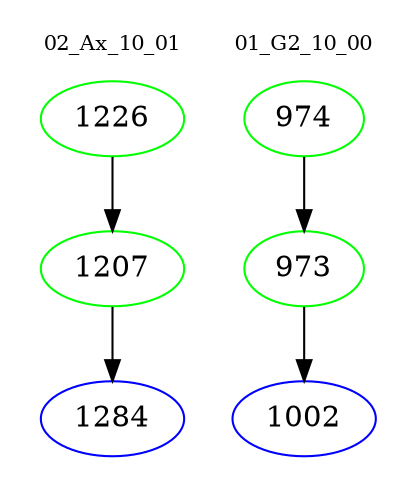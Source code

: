 digraph{
subgraph cluster_0 {
color = white
label = "02_Ax_10_01";
fontsize=10;
T0_1226 [label="1226", color="green"]
T0_1226 -> T0_1207 [color="black"]
T0_1207 [label="1207", color="green"]
T0_1207 -> T0_1284 [color="black"]
T0_1284 [label="1284", color="blue"]
}
subgraph cluster_1 {
color = white
label = "01_G2_10_00";
fontsize=10;
T1_974 [label="974", color="green"]
T1_974 -> T1_973 [color="black"]
T1_973 [label="973", color="green"]
T1_973 -> T1_1002 [color="black"]
T1_1002 [label="1002", color="blue"]
}
}
